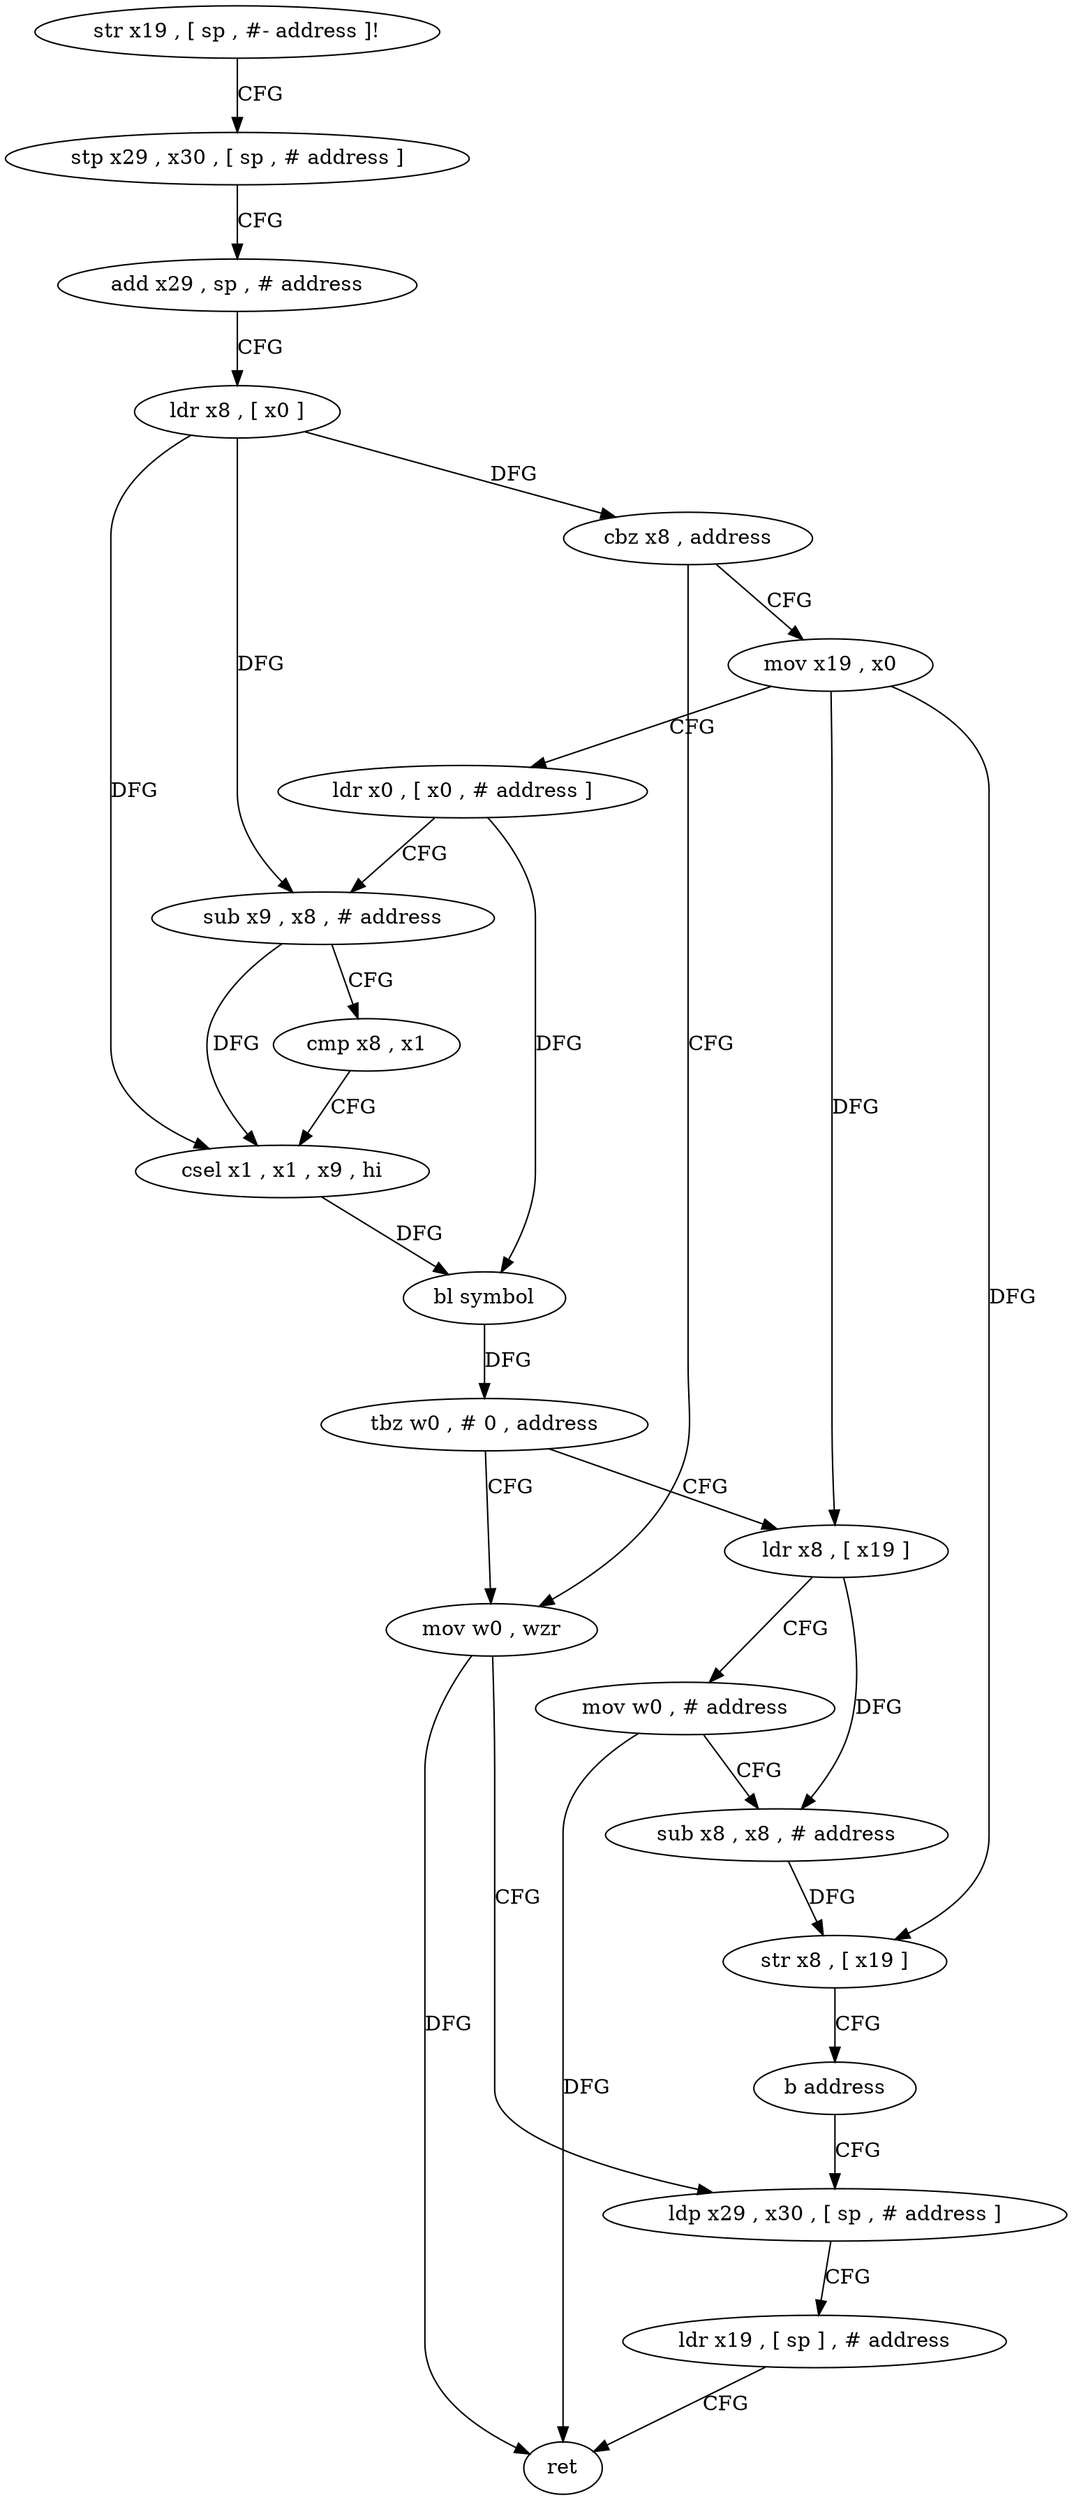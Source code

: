 digraph "func" {
"87244" [label = "str x19 , [ sp , #- address ]!" ]
"87248" [label = "stp x29 , x30 , [ sp , # address ]" ]
"87252" [label = "add x29 , sp , # address" ]
"87256" [label = "ldr x8 , [ x0 ]" ]
"87260" [label = "cbz x8 , address" ]
"87312" [label = "mov w0 , wzr" ]
"87264" [label = "mov x19 , x0" ]
"87316" [label = "ldp x29 , x30 , [ sp , # address ]" ]
"87268" [label = "ldr x0 , [ x0 , # address ]" ]
"87272" [label = "sub x9 , x8 , # address" ]
"87276" [label = "cmp x8 , x1" ]
"87280" [label = "csel x1 , x1 , x9 , hi" ]
"87284" [label = "bl symbol" ]
"87288" [label = "tbz w0 , # 0 , address" ]
"87292" [label = "ldr x8 , [ x19 ]" ]
"87296" [label = "mov w0 , # address" ]
"87300" [label = "sub x8 , x8 , # address" ]
"87304" [label = "str x8 , [ x19 ]" ]
"87308" [label = "b address" ]
"87320" [label = "ldr x19 , [ sp ] , # address" ]
"87324" [label = "ret" ]
"87244" -> "87248" [ label = "CFG" ]
"87248" -> "87252" [ label = "CFG" ]
"87252" -> "87256" [ label = "CFG" ]
"87256" -> "87260" [ label = "DFG" ]
"87256" -> "87272" [ label = "DFG" ]
"87256" -> "87280" [ label = "DFG" ]
"87260" -> "87312" [ label = "CFG" ]
"87260" -> "87264" [ label = "CFG" ]
"87312" -> "87316" [ label = "CFG" ]
"87312" -> "87324" [ label = "DFG" ]
"87264" -> "87268" [ label = "CFG" ]
"87264" -> "87292" [ label = "DFG" ]
"87264" -> "87304" [ label = "DFG" ]
"87316" -> "87320" [ label = "CFG" ]
"87268" -> "87272" [ label = "CFG" ]
"87268" -> "87284" [ label = "DFG" ]
"87272" -> "87276" [ label = "CFG" ]
"87272" -> "87280" [ label = "DFG" ]
"87276" -> "87280" [ label = "CFG" ]
"87280" -> "87284" [ label = "DFG" ]
"87284" -> "87288" [ label = "DFG" ]
"87288" -> "87312" [ label = "CFG" ]
"87288" -> "87292" [ label = "CFG" ]
"87292" -> "87296" [ label = "CFG" ]
"87292" -> "87300" [ label = "DFG" ]
"87296" -> "87300" [ label = "CFG" ]
"87296" -> "87324" [ label = "DFG" ]
"87300" -> "87304" [ label = "DFG" ]
"87304" -> "87308" [ label = "CFG" ]
"87308" -> "87316" [ label = "CFG" ]
"87320" -> "87324" [ label = "CFG" ]
}
